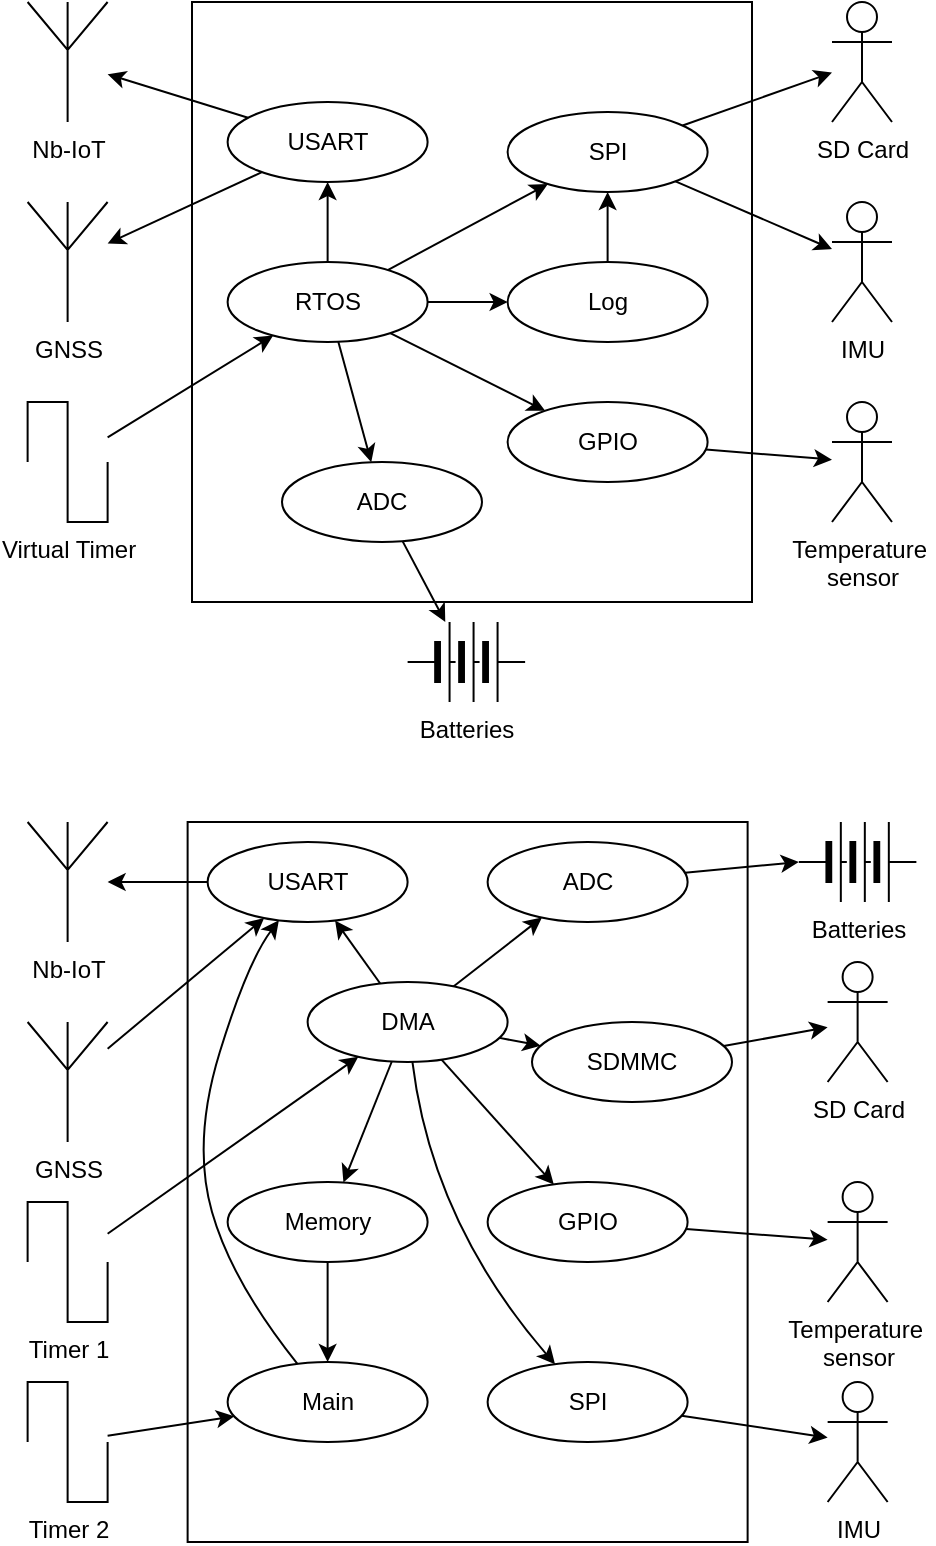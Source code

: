 <mxfile version="26.2.2">
  <diagram name="Page-1" id="kvOFiKGbG913nO9qgTFT">
    <mxGraphModel dx="1308" dy="760" grid="1" gridSize="10" guides="1" tooltips="1" connect="1" arrows="1" fold="1" page="1" pageScale="1" pageWidth="850" pageHeight="1100" math="0" shadow="0">
      <root>
        <mxCell id="0" />
        <mxCell id="1" parent="0" />
        <mxCell id="-TyJgbVA8UpDA-mKh64W-1" value="" style="rounded=0;whiteSpace=wrap;html=1;" parent="1" vertex="1">
          <mxGeometry x="280" y="180" width="280" height="300" as="geometry" />
        </mxCell>
        <mxCell id="-TyJgbVA8UpDA-mKh64W-3" value="IMU" style="shape=umlActor;verticalLabelPosition=bottom;verticalAlign=top;html=1;outlineConnect=0;" parent="1" vertex="1">
          <mxGeometry x="600" y="280" width="30" height="60" as="geometry" />
        </mxCell>
        <mxCell id="-TyJgbVA8UpDA-mKh64W-4" value="Temperature&amp;nbsp;&lt;div&gt;sensor&lt;/div&gt;" style="shape=umlActor;verticalLabelPosition=bottom;verticalAlign=top;html=1;outlineConnect=0;" parent="1" vertex="1">
          <mxGeometry x="600" y="380" width="30" height="60" as="geometry" />
        </mxCell>
        <mxCell id="-TyJgbVA8UpDA-mKh64W-78" style="rounded=0;orthogonalLoop=1;jettySize=auto;html=1;" parent="1" source="-TyJgbVA8UpDA-mKh64W-6" target="-TyJgbVA8UpDA-mKh64W-34" edge="1">
          <mxGeometry relative="1" as="geometry" />
        </mxCell>
        <mxCell id="-TyJgbVA8UpDA-mKh64W-6" value="Virtual Timer" style="pointerEvents=1;verticalLabelPosition=bottom;shadow=0;dashed=0;align=center;html=1;verticalAlign=top;shape=mxgraph.electrical.waveforms.square_wave;" parent="1" vertex="1">
          <mxGeometry x="197.81" y="380" width="40" height="60" as="geometry" />
        </mxCell>
        <mxCell id="-TyJgbVA8UpDA-mKh64W-8" value="SD Card" style="shape=umlActor;verticalLabelPosition=bottom;verticalAlign=top;html=1;outlineConnect=0;" parent="1" vertex="1">
          <mxGeometry x="600" y="180" width="30" height="60" as="geometry" />
        </mxCell>
        <mxCell id="-TyJgbVA8UpDA-mKh64W-9" value="GNSS" style="verticalLabelPosition=bottom;shadow=0;dashed=0;align=center;html=1;verticalAlign=top;shape=mxgraph.electrical.radio.aerial_-_antenna_1;" parent="1" vertex="1">
          <mxGeometry x="197.81" y="280" width="40" height="60" as="geometry" />
        </mxCell>
        <mxCell id="-TyJgbVA8UpDA-mKh64W-10" value="Nb-IoT" style="verticalLabelPosition=bottom;shadow=0;dashed=0;align=center;html=1;verticalAlign=top;shape=mxgraph.electrical.radio.aerial_-_antenna_1;" parent="1" vertex="1">
          <mxGeometry x="197.81" y="180" width="40" height="60" as="geometry" />
        </mxCell>
        <mxCell id="-TyJgbVA8UpDA-mKh64W-13" value="Batteries" style="pointerEvents=1;verticalLabelPosition=bottom;shadow=0;dashed=0;align=center;html=1;verticalAlign=top;shape=mxgraph.electrical.miscellaneous.batteryStack;" parent="1" vertex="1">
          <mxGeometry x="387.81" y="490" width="58.75" height="40" as="geometry" />
        </mxCell>
        <mxCell id="-TyJgbVA8UpDA-mKh64W-81" style="rounded=0;orthogonalLoop=1;jettySize=auto;html=1;" parent="1" source="-TyJgbVA8UpDA-mKh64W-14" target="-TyJgbVA8UpDA-mKh64W-10" edge="1">
          <mxGeometry relative="1" as="geometry" />
        </mxCell>
        <mxCell id="-TyJgbVA8UpDA-mKh64W-82" style="rounded=0;orthogonalLoop=1;jettySize=auto;html=1;" parent="1" source="-TyJgbVA8UpDA-mKh64W-14" target="-TyJgbVA8UpDA-mKh64W-9" edge="1">
          <mxGeometry relative="1" as="geometry" />
        </mxCell>
        <mxCell id="-TyJgbVA8UpDA-mKh64W-14" value="USART" style="ellipse;whiteSpace=wrap;html=1;" parent="1" vertex="1">
          <mxGeometry x="297.81" y="230" width="100" height="40" as="geometry" />
        </mxCell>
        <mxCell id="-TyJgbVA8UpDA-mKh64W-18" value="ADC" style="ellipse;whiteSpace=wrap;html=1;" parent="1" vertex="1">
          <mxGeometry x="325" y="410" width="100" height="40" as="geometry" />
        </mxCell>
        <mxCell id="-TyJgbVA8UpDA-mKh64W-21" style="rounded=0;orthogonalLoop=1;jettySize=auto;html=1;" parent="1" source="-TyJgbVA8UpDA-mKh64W-20" target="-TyJgbVA8UpDA-mKh64W-8" edge="1">
          <mxGeometry relative="1" as="geometry" />
        </mxCell>
        <mxCell id="-TyJgbVA8UpDA-mKh64W-22" style="rounded=0;orthogonalLoop=1;jettySize=auto;html=1;" parent="1" source="-TyJgbVA8UpDA-mKh64W-20" target="-TyJgbVA8UpDA-mKh64W-3" edge="1">
          <mxGeometry relative="1" as="geometry" />
        </mxCell>
        <mxCell id="-TyJgbVA8UpDA-mKh64W-20" value="SPI" style="ellipse;whiteSpace=wrap;html=1;" parent="1" vertex="1">
          <mxGeometry x="437.81" y="235" width="100" height="40" as="geometry" />
        </mxCell>
        <mxCell id="-TyJgbVA8UpDA-mKh64W-79" style="rounded=0;orthogonalLoop=1;jettySize=auto;html=1;" parent="1" source="-TyJgbVA8UpDA-mKh64W-23" target="-TyJgbVA8UpDA-mKh64W-4" edge="1">
          <mxGeometry relative="1" as="geometry" />
        </mxCell>
        <mxCell id="-TyJgbVA8UpDA-mKh64W-23" value="GPIO" style="ellipse;whiteSpace=wrap;html=1;" parent="1" vertex="1">
          <mxGeometry x="437.81" y="380" width="100" height="40" as="geometry" />
        </mxCell>
        <mxCell id="-TyJgbVA8UpDA-mKh64W-83" style="rounded=0;orthogonalLoop=1;jettySize=auto;html=1;" parent="1" source="-TyJgbVA8UpDA-mKh64W-34" target="-TyJgbVA8UpDA-mKh64W-14" edge="1">
          <mxGeometry relative="1" as="geometry" />
        </mxCell>
        <mxCell id="-TyJgbVA8UpDA-mKh64W-84" style="rounded=0;orthogonalLoop=1;jettySize=auto;html=1;" parent="1" source="-TyJgbVA8UpDA-mKh64W-34" target="-TyJgbVA8UpDA-mKh64W-18" edge="1">
          <mxGeometry relative="1" as="geometry" />
        </mxCell>
        <mxCell id="-TyJgbVA8UpDA-mKh64W-85" style="rounded=0;orthogonalLoop=1;jettySize=auto;html=1;" parent="1" source="-TyJgbVA8UpDA-mKh64W-34" target="-TyJgbVA8UpDA-mKh64W-20" edge="1">
          <mxGeometry relative="1" as="geometry" />
        </mxCell>
        <mxCell id="-TyJgbVA8UpDA-mKh64W-86" style="rounded=0;orthogonalLoop=1;jettySize=auto;html=1;" parent="1" source="-TyJgbVA8UpDA-mKh64W-34" target="-TyJgbVA8UpDA-mKh64W-23" edge="1">
          <mxGeometry relative="1" as="geometry" />
        </mxCell>
        <mxCell id="_-shgq0vqCTSxct-aOAj-27" style="edgeStyle=orthogonalEdgeStyle;rounded=0;orthogonalLoop=1;jettySize=auto;html=1;" edge="1" parent="1" source="-TyJgbVA8UpDA-mKh64W-34" target="_-shgq0vqCTSxct-aOAj-26">
          <mxGeometry relative="1" as="geometry" />
        </mxCell>
        <mxCell id="-TyJgbVA8UpDA-mKh64W-34" value="RTOS" style="ellipse;whiteSpace=wrap;html=1;" parent="1" vertex="1">
          <mxGeometry x="297.81" y="310" width="100" height="40" as="geometry" />
        </mxCell>
        <mxCell id="-TyJgbVA8UpDA-mKh64W-43" value="" style="rounded=0;whiteSpace=wrap;html=1;" parent="1" vertex="1">
          <mxGeometry x="277.81" y="590" width="280" height="360" as="geometry" />
        </mxCell>
        <mxCell id="-TyJgbVA8UpDA-mKh64W-44" value="IMU" style="shape=umlActor;verticalLabelPosition=bottom;verticalAlign=top;html=1;outlineConnect=0;" parent="1" vertex="1">
          <mxGeometry x="597.82" y="870" width="30" height="60" as="geometry" />
        </mxCell>
        <mxCell id="-TyJgbVA8UpDA-mKh64W-45" value="Temperature&amp;nbsp;&lt;div&gt;sensor&lt;/div&gt;" style="shape=umlActor;verticalLabelPosition=bottom;verticalAlign=top;html=1;outlineConnect=0;" parent="1" vertex="1">
          <mxGeometry x="597.81" y="770" width="30" height="60" as="geometry" />
        </mxCell>
        <mxCell id="-TyJgbVA8UpDA-mKh64W-46" value="Timer 1" style="pointerEvents=1;verticalLabelPosition=bottom;shadow=0;dashed=0;align=center;html=1;verticalAlign=top;shape=mxgraph.electrical.waveforms.square_wave;" parent="1" vertex="1">
          <mxGeometry x="197.81" y="780" width="40" height="60" as="geometry" />
        </mxCell>
        <mxCell id="-TyJgbVA8UpDA-mKh64W-47" value="SD Card" style="shape=umlActor;verticalLabelPosition=bottom;verticalAlign=top;html=1;outlineConnect=0;" parent="1" vertex="1">
          <mxGeometry x="597.81" y="660" width="30" height="60" as="geometry" />
        </mxCell>
        <mxCell id="-TyJgbVA8UpDA-mKh64W-48" value="GNSS" style="verticalLabelPosition=bottom;shadow=0;dashed=0;align=center;html=1;verticalAlign=top;shape=mxgraph.electrical.radio.aerial_-_antenna_1;" parent="1" vertex="1">
          <mxGeometry x="197.81" y="690" width="40" height="60" as="geometry" />
        </mxCell>
        <mxCell id="-TyJgbVA8UpDA-mKh64W-49" value="Nb-IoT" style="verticalLabelPosition=bottom;shadow=0;dashed=0;align=center;html=1;verticalAlign=top;shape=mxgraph.electrical.radio.aerial_-_antenna_1;" parent="1" vertex="1">
          <mxGeometry x="197.81" y="590" width="40" height="60" as="geometry" />
        </mxCell>
        <mxCell id="-TyJgbVA8UpDA-mKh64W-50" value="Batteries" style="pointerEvents=1;verticalLabelPosition=bottom;shadow=0;dashed=0;align=center;html=1;verticalAlign=top;shape=mxgraph.electrical.miscellaneous.batteryStack;" parent="1" vertex="1">
          <mxGeometry x="583.44" y="590" width="58.75" height="40" as="geometry" />
        </mxCell>
        <mxCell id="-TyJgbVA8UpDA-mKh64W-51" style="rounded=0;orthogonalLoop=1;jettySize=auto;html=1;" parent="1" source="-TyJgbVA8UpDA-mKh64W-52" target="-TyJgbVA8UpDA-mKh64W-49" edge="1">
          <mxGeometry relative="1" as="geometry" />
        </mxCell>
        <mxCell id="-TyJgbVA8UpDA-mKh64W-52" value="USART" style="ellipse;whiteSpace=wrap;html=1;" parent="1" vertex="1">
          <mxGeometry x="287.81" y="600" width="100" height="40" as="geometry" />
        </mxCell>
        <mxCell id="-TyJgbVA8UpDA-mKh64W-53" style="rounded=0;orthogonalLoop=1;jettySize=auto;html=1;startArrow=classic;startFill=1;endArrow=none;endFill=1;" parent="1" source="-TyJgbVA8UpDA-mKh64W-52" target="-TyJgbVA8UpDA-mKh64W-48" edge="1">
          <mxGeometry relative="1" as="geometry" />
        </mxCell>
        <mxCell id="-TyJgbVA8UpDA-mKh64W-54" value="ADC" style="ellipse;whiteSpace=wrap;html=1;" parent="1" vertex="1">
          <mxGeometry x="427.81" y="600" width="100" height="40" as="geometry" />
        </mxCell>
        <mxCell id="-TyJgbVA8UpDA-mKh64W-55" style="rounded=0;orthogonalLoop=1;jettySize=auto;html=1;entryX=0;entryY=0.5;entryDx=0;entryDy=0;" parent="1" source="-TyJgbVA8UpDA-mKh64W-54" target="-TyJgbVA8UpDA-mKh64W-50" edge="1">
          <mxGeometry relative="1" as="geometry" />
        </mxCell>
        <mxCell id="-TyJgbVA8UpDA-mKh64W-56" style="rounded=0;orthogonalLoop=1;jettySize=auto;html=1;" parent="1" source="-TyJgbVA8UpDA-mKh64W-75" target="-TyJgbVA8UpDA-mKh64W-47" edge="1">
          <mxGeometry relative="1" as="geometry" />
        </mxCell>
        <mxCell id="-TyJgbVA8UpDA-mKh64W-57" style="rounded=0;orthogonalLoop=1;jettySize=auto;html=1;" parent="1" source="-TyJgbVA8UpDA-mKh64W-58" target="-TyJgbVA8UpDA-mKh64W-44" edge="1">
          <mxGeometry relative="1" as="geometry" />
        </mxCell>
        <mxCell id="-TyJgbVA8UpDA-mKh64W-58" value="SPI" style="ellipse;whiteSpace=wrap;html=1;" parent="1" vertex="1">
          <mxGeometry x="427.81" y="860" width="100" height="40" as="geometry" />
        </mxCell>
        <mxCell id="-TyJgbVA8UpDA-mKh64W-59" style="rounded=0;orthogonalLoop=1;jettySize=auto;html=1;" parent="1" source="-TyJgbVA8UpDA-mKh64W-60" target="-TyJgbVA8UpDA-mKh64W-45" edge="1">
          <mxGeometry relative="1" as="geometry" />
        </mxCell>
        <mxCell id="-TyJgbVA8UpDA-mKh64W-60" value="GPIO" style="ellipse;whiteSpace=wrap;html=1;" parent="1" vertex="1">
          <mxGeometry x="427.81" y="770" width="100" height="40" as="geometry" />
        </mxCell>
        <mxCell id="-TyJgbVA8UpDA-mKh64W-61" style="rounded=0;orthogonalLoop=1;jettySize=auto;html=1;" parent="1" source="-TyJgbVA8UpDA-mKh64W-66" target="-TyJgbVA8UpDA-mKh64W-60" edge="1">
          <mxGeometry relative="1" as="geometry" />
        </mxCell>
        <mxCell id="-TyJgbVA8UpDA-mKh64W-63" style="rounded=0;orthogonalLoop=1;jettySize=auto;html=1;" parent="1" source="-TyJgbVA8UpDA-mKh64W-66" target="-TyJgbVA8UpDA-mKh64W-52" edge="1">
          <mxGeometry relative="1" as="geometry" />
        </mxCell>
        <mxCell id="-TyJgbVA8UpDA-mKh64W-64" style="rounded=0;orthogonalLoop=1;jettySize=auto;html=1;" parent="1" source="-TyJgbVA8UpDA-mKh64W-66" target="-TyJgbVA8UpDA-mKh64W-54" edge="1">
          <mxGeometry relative="1" as="geometry" />
        </mxCell>
        <mxCell id="-TyJgbVA8UpDA-mKh64W-65" style="rounded=0;orthogonalLoop=1;jettySize=auto;html=1;" parent="1" source="-TyJgbVA8UpDA-mKh64W-66" target="-TyJgbVA8UpDA-mKh64W-71" edge="1">
          <mxGeometry relative="1" as="geometry" />
        </mxCell>
        <mxCell id="-TyJgbVA8UpDA-mKh64W-76" style="rounded=0;orthogonalLoop=1;jettySize=auto;html=1;" parent="1" source="-TyJgbVA8UpDA-mKh64W-66" target="-TyJgbVA8UpDA-mKh64W-75" edge="1">
          <mxGeometry relative="1" as="geometry" />
        </mxCell>
        <mxCell id="-TyJgbVA8UpDA-mKh64W-66" value="DMA" style="ellipse;whiteSpace=wrap;html=1;" parent="1" vertex="1">
          <mxGeometry x="337.81" y="670" width="100" height="40" as="geometry" />
        </mxCell>
        <mxCell id="-TyJgbVA8UpDA-mKh64W-67" style="rounded=0;orthogonalLoop=1;jettySize=auto;html=1;" parent="1" source="-TyJgbVA8UpDA-mKh64W-68" target="-TyJgbVA8UpDA-mKh64W-73" edge="1">
          <mxGeometry relative="1" as="geometry" />
        </mxCell>
        <mxCell id="-TyJgbVA8UpDA-mKh64W-68" value="Timer 2" style="pointerEvents=1;verticalLabelPosition=bottom;shadow=0;dashed=0;align=center;html=1;verticalAlign=top;shape=mxgraph.electrical.waveforms.square_wave;" parent="1" vertex="1">
          <mxGeometry x="197.81" y="870" width="40" height="60" as="geometry" />
        </mxCell>
        <mxCell id="-TyJgbVA8UpDA-mKh64W-69" style="rounded=0;orthogonalLoop=1;jettySize=auto;html=1;" parent="1" source="-TyJgbVA8UpDA-mKh64W-46" target="-TyJgbVA8UpDA-mKh64W-66" edge="1">
          <mxGeometry relative="1" as="geometry" />
        </mxCell>
        <mxCell id="-TyJgbVA8UpDA-mKh64W-70" style="rounded=0;orthogonalLoop=1;jettySize=auto;html=1;" parent="1" source="-TyJgbVA8UpDA-mKh64W-71" target="-TyJgbVA8UpDA-mKh64W-73" edge="1">
          <mxGeometry relative="1" as="geometry" />
        </mxCell>
        <mxCell id="-TyJgbVA8UpDA-mKh64W-71" value="Memory" style="ellipse;whiteSpace=wrap;html=1;" parent="1" vertex="1">
          <mxGeometry x="297.81" y="770" width="100" height="40" as="geometry" />
        </mxCell>
        <mxCell id="-TyJgbVA8UpDA-mKh64W-73" value="Main" style="ellipse;whiteSpace=wrap;html=1;" parent="1" vertex="1">
          <mxGeometry x="297.81" y="860" width="100" height="40" as="geometry" />
        </mxCell>
        <mxCell id="-TyJgbVA8UpDA-mKh64W-74" value="" style="curved=1;endArrow=classic;html=1;rounded=0;" parent="1" source="-TyJgbVA8UpDA-mKh64W-73" target="-TyJgbVA8UpDA-mKh64W-52" edge="1">
          <mxGeometry width="50" height="50" relative="1" as="geometry">
            <mxPoint x="57.81" y="800" as="sourcePoint" />
            <mxPoint x="107.81" y="750" as="targetPoint" />
            <Array as="points">
              <mxPoint x="300" y="820" />
              <mxPoint x="280" y="750" />
              <mxPoint x="307.81" y="660" />
            </Array>
          </mxGeometry>
        </mxCell>
        <mxCell id="-TyJgbVA8UpDA-mKh64W-75" value="SDMMC" style="ellipse;whiteSpace=wrap;html=1;" parent="1" vertex="1">
          <mxGeometry x="450" y="690" width="100" height="40" as="geometry" />
        </mxCell>
        <mxCell id="-TyJgbVA8UpDA-mKh64W-80" style="rounded=0;orthogonalLoop=1;jettySize=auto;html=1;" parent="1" source="-TyJgbVA8UpDA-mKh64W-18" target="-TyJgbVA8UpDA-mKh64W-13" edge="1">
          <mxGeometry relative="1" as="geometry">
            <mxPoint x="487" y="510" as="targetPoint" />
          </mxGeometry>
        </mxCell>
        <mxCell id="-TyJgbVA8UpDA-mKh64W-89" value="" style="curved=1;endArrow=classic;html=1;rounded=0;" parent="1" source="-TyJgbVA8UpDA-mKh64W-66" target="-TyJgbVA8UpDA-mKh64W-58" edge="1">
          <mxGeometry width="50" height="50" relative="1" as="geometry">
            <mxPoint x="10" y="820" as="sourcePoint" />
            <mxPoint x="60" y="770" as="targetPoint" />
            <Array as="points">
              <mxPoint x="400" y="790" />
            </Array>
          </mxGeometry>
        </mxCell>
        <mxCell id="_-shgq0vqCTSxct-aOAj-28" style="edgeStyle=orthogonalEdgeStyle;rounded=0;orthogonalLoop=1;jettySize=auto;html=1;" edge="1" parent="1" source="_-shgq0vqCTSxct-aOAj-26" target="-TyJgbVA8UpDA-mKh64W-20">
          <mxGeometry relative="1" as="geometry" />
        </mxCell>
        <mxCell id="_-shgq0vqCTSxct-aOAj-26" value="Log" style="ellipse;whiteSpace=wrap;html=1;" vertex="1" parent="1">
          <mxGeometry x="437.81" y="310" width="100" height="40" as="geometry" />
        </mxCell>
      </root>
    </mxGraphModel>
  </diagram>
</mxfile>

